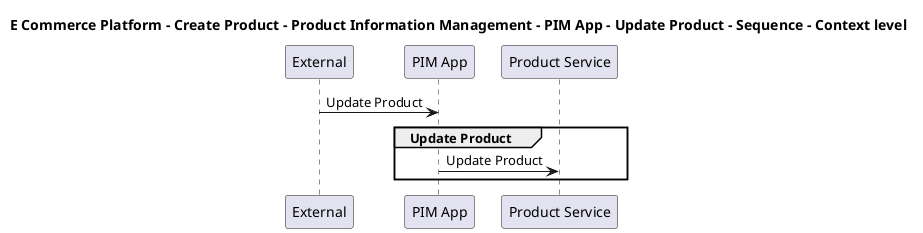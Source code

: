 @startuml

title E Commerce Platform - Create Product - Product Information Management - PIM App - Update Product - Sequence - Context level

participant "External" as C4InterFlow.SoftwareSystems.ExternalSystem
participant "PIM App" as ECommercePlatform.CreateProduct.ProductInformationManagement.SoftwareSystems.PIMApp
participant "Product Service" as ECommercePlatform.CreateProduct.ProductInformationManagement.SoftwareSystems.ProductService

C4InterFlow.SoftwareSystems.ExternalSystem -> ECommercePlatform.CreateProduct.ProductInformationManagement.SoftwareSystems.PIMApp : Update Product
group Update Product
ECommercePlatform.CreateProduct.ProductInformationManagement.SoftwareSystems.PIMApp -> ECommercePlatform.CreateProduct.ProductInformationManagement.SoftwareSystems.ProductService : Update Product
end


@enduml
